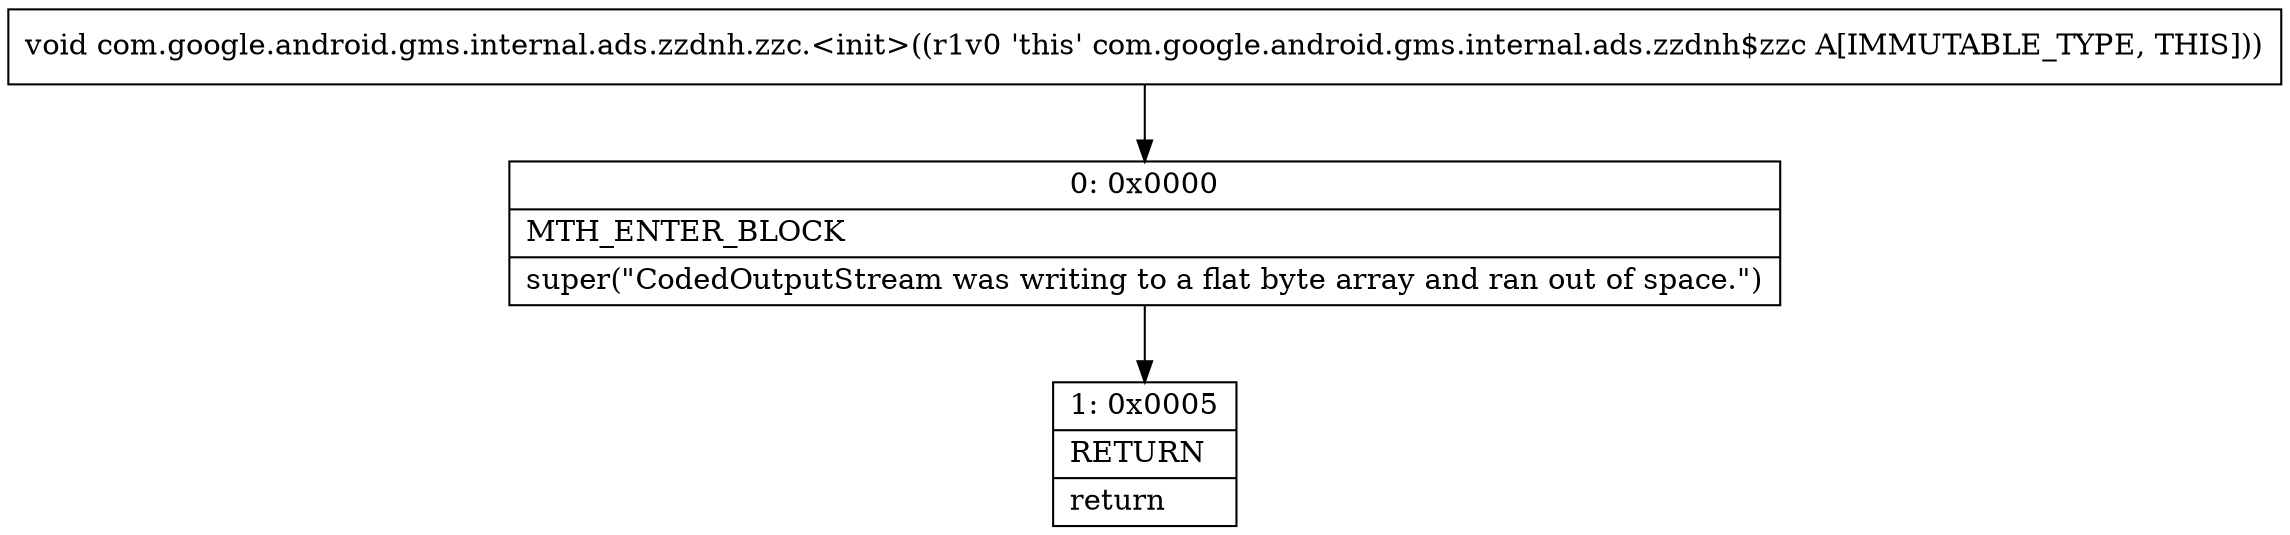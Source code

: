 digraph "CFG forcom.google.android.gms.internal.ads.zzdnh.zzc.\<init\>()V" {
Node_0 [shape=record,label="{0\:\ 0x0000|MTH_ENTER_BLOCK\l|super(\"CodedOutputStream was writing to a flat byte array and ran out of space.\")\l}"];
Node_1 [shape=record,label="{1\:\ 0x0005|RETURN\l|return\l}"];
MethodNode[shape=record,label="{void com.google.android.gms.internal.ads.zzdnh.zzc.\<init\>((r1v0 'this' com.google.android.gms.internal.ads.zzdnh$zzc A[IMMUTABLE_TYPE, THIS])) }"];
MethodNode -> Node_0;
Node_0 -> Node_1;
}

